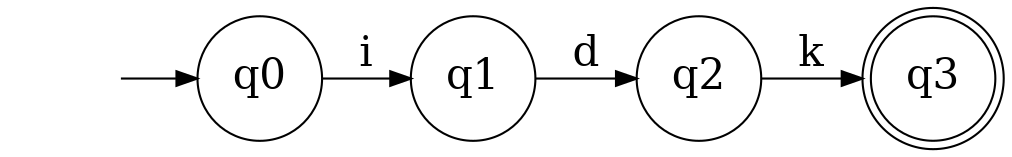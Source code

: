 digraph "automatas/Aritméticos/cosoidk" {
	graph [rankdir=LR]
	node [fontsize=20]
	edge [fontsize="20pt"]
	"" [label="" shape=plaintext]
	q3 [label=q3 shape=doublecircle]
	q1 [label=q1 shape=circle]
	q0 [label=q0 shape=circle]
	q2 [label=q2 shape=circle]
	"" -> q0 [label=""]
	q0 -> q1 [label=i]
	q1 -> q2 [label=d]
	q2 -> q3 [label=k]
}
